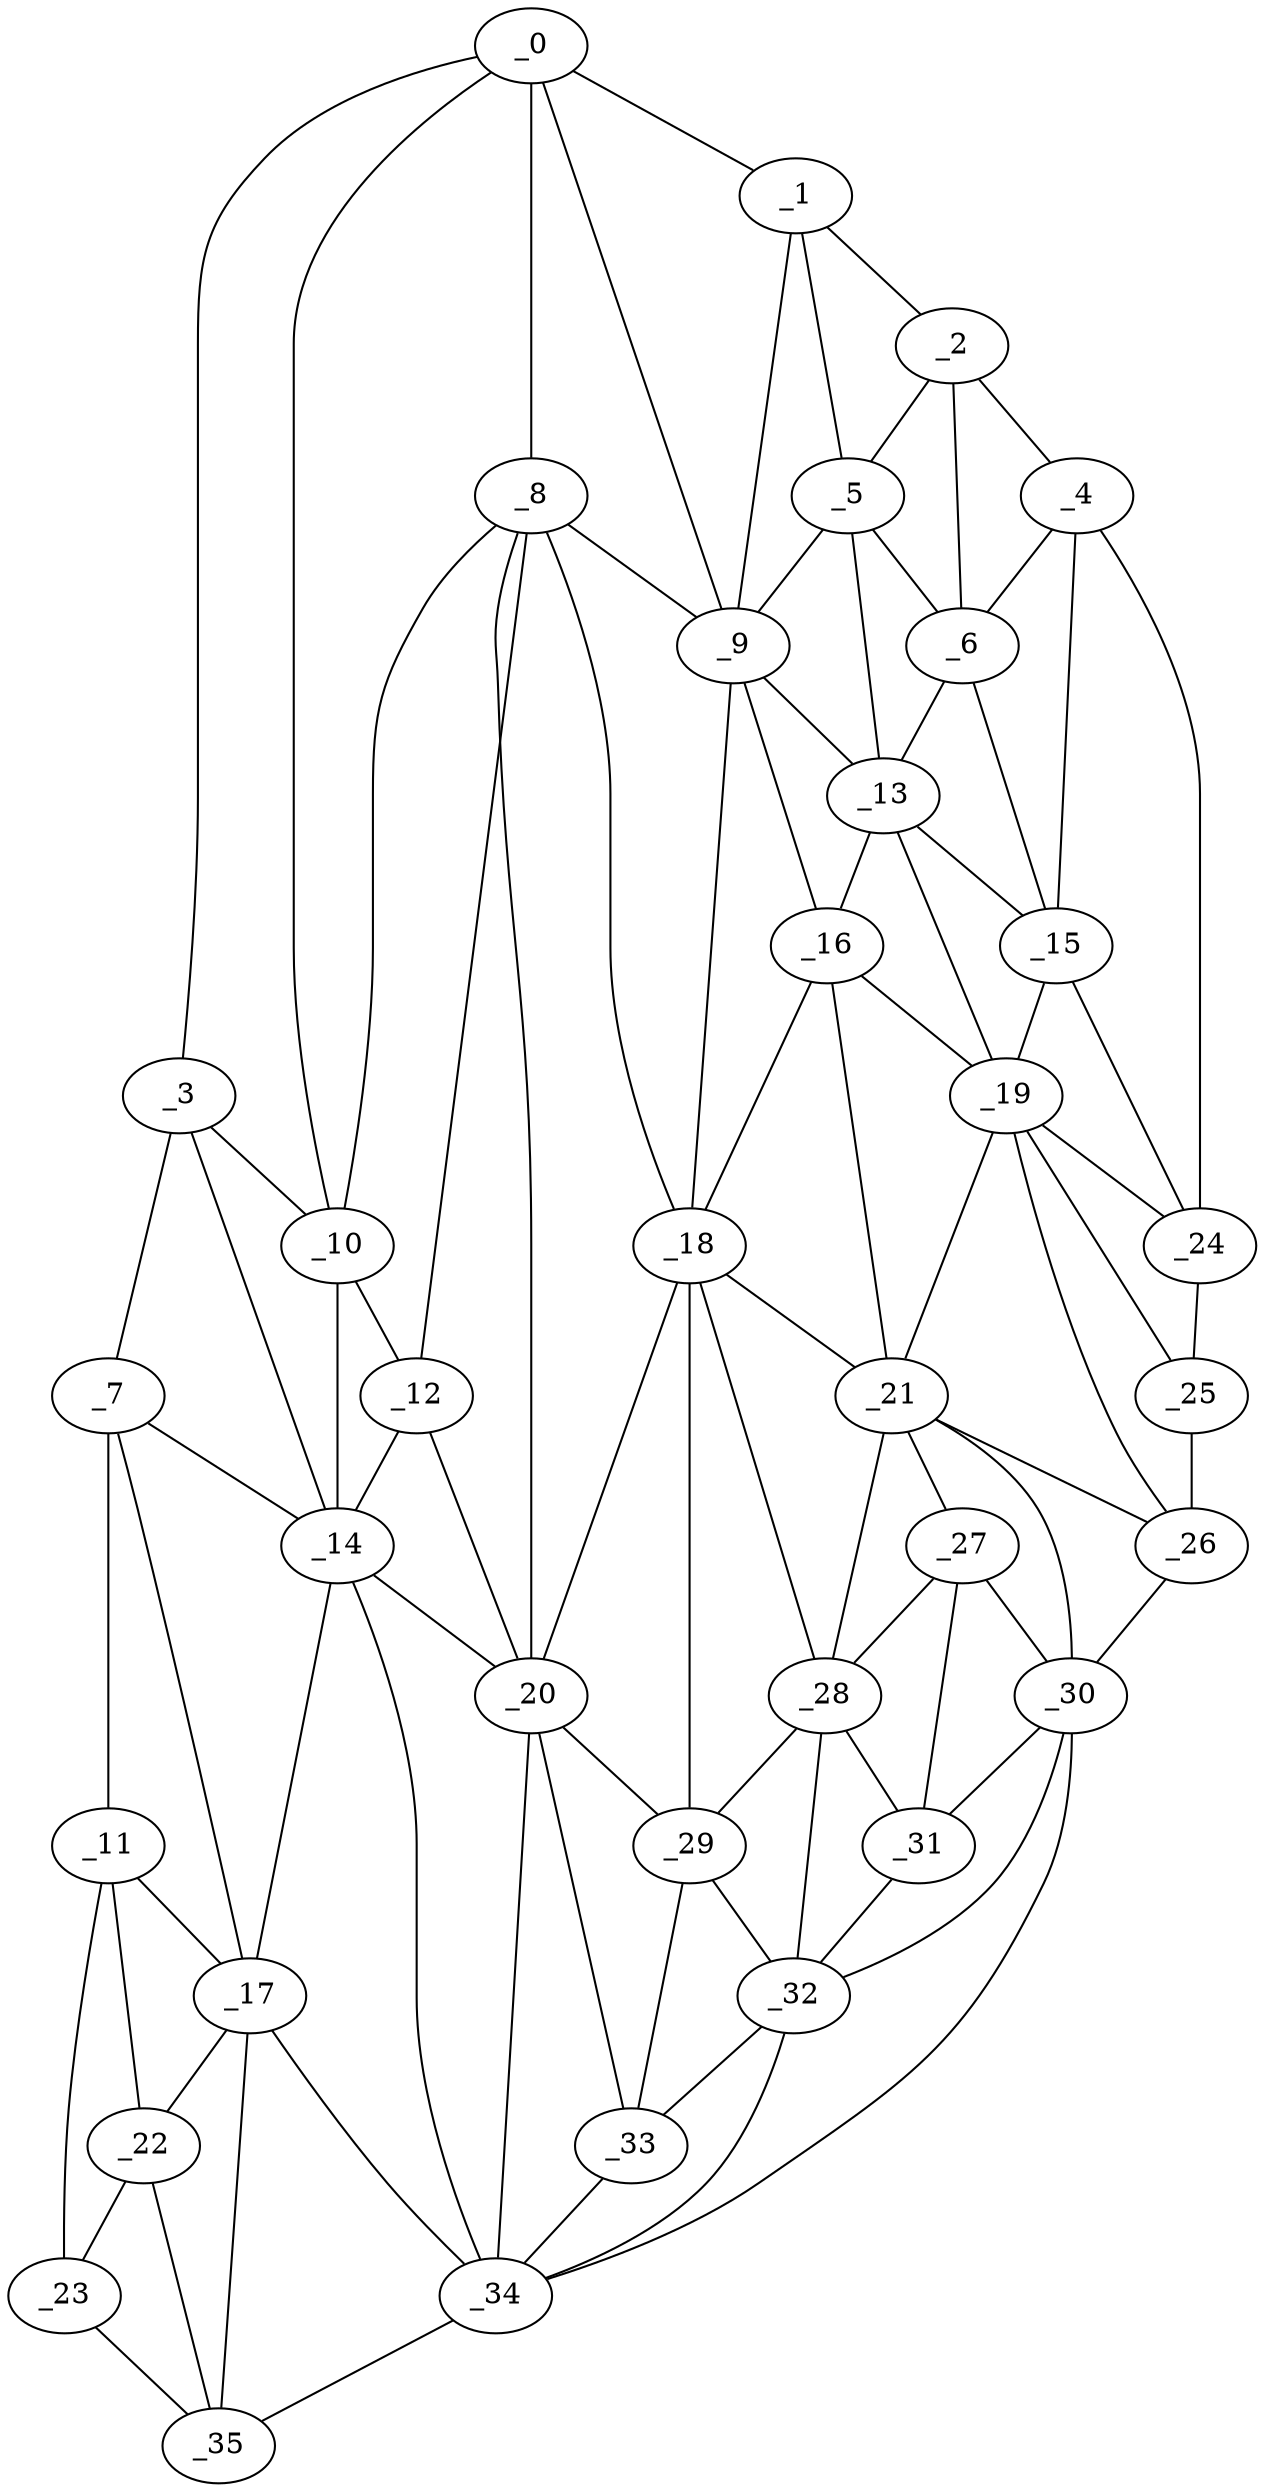 graph "obj14__50.gxl" {
	_0	 [x=34,
		y=66];
	_1	 [x=35,
		y=42];
	_0 -- _1	 [valence=1];
	_3	 [x=39,
		y=102];
	_0 -- _3	 [valence=1];
	_8	 [x=47,
		y=75];
	_0 -- _8	 [valence=1];
	_9	 [x=48,
		y=43];
	_0 -- _9	 [valence=1];
	_10	 [x=49,
		y=88];
	_0 -- _10	 [valence=2];
	_2	 [x=38,
		y=19];
	_1 -- _2	 [valence=1];
	_5	 [x=41,
		y=24];
	_1 -- _5	 [valence=2];
	_1 -- _9	 [valence=1];
	_4	 [x=40,
		y=5];
	_2 -- _4	 [valence=1];
	_2 -- _5	 [valence=2];
	_6	 [x=44,
		y=17];
	_2 -- _6	 [valence=2];
	_7	 [x=46,
		y=114];
	_3 -- _7	 [valence=1];
	_3 -- _10	 [valence=2];
	_14	 [x=59,
		y=100];
	_3 -- _14	 [valence=2];
	_4 -- _6	 [valence=1];
	_15	 [x=61,
		y=12];
	_4 -- _15	 [valence=2];
	_24	 [x=74,
		y=12];
	_4 -- _24	 [valence=1];
	_5 -- _6	 [valence=2];
	_5 -- _9	 [valence=2];
	_13	 [x=59,
		y=23];
	_5 -- _13	 [valence=1];
	_6 -- _13	 [valence=2];
	_6 -- _15	 [valence=2];
	_11	 [x=49,
		y=119];
	_7 -- _11	 [valence=1];
	_7 -- _14	 [valence=2];
	_17	 [x=63,
		y=106];
	_7 -- _17	 [valence=2];
	_8 -- _9	 [valence=2];
	_8 -- _10	 [valence=2];
	_12	 [x=50,
		y=79];
	_8 -- _12	 [valence=2];
	_18	 [x=65,
		y=61];
	_8 -- _18	 [valence=2];
	_20	 [x=66,
		y=68];
	_8 -- _20	 [valence=1];
	_9 -- _13	 [valence=2];
	_16	 [x=61,
		y=39];
	_9 -- _16	 [valence=1];
	_9 -- _18	 [valence=2];
	_10 -- _12	 [valence=1];
	_10 -- _14	 [valence=2];
	_11 -- _17	 [valence=2];
	_22	 [x=68,
		y=119];
	_11 -- _22	 [valence=2];
	_23	 [x=70,
		y=125];
	_11 -- _23	 [valence=1];
	_12 -- _14	 [valence=1];
	_12 -- _20	 [valence=2];
	_13 -- _15	 [valence=2];
	_13 -- _16	 [valence=1];
	_19	 [x=66,
		y=26];
	_13 -- _19	 [valence=2];
	_14 -- _17	 [valence=2];
	_14 -- _20	 [valence=2];
	_34	 [x=97,
		y=77];
	_14 -- _34	 [valence=2];
	_15 -- _19	 [valence=1];
	_15 -- _24	 [valence=2];
	_16 -- _18	 [valence=2];
	_16 -- _19	 [valence=2];
	_21	 [x=68,
		y=41];
	_16 -- _21	 [valence=1];
	_17 -- _22	 [valence=2];
	_17 -- _34	 [valence=2];
	_35	 [x=97,
		y=116];
	_17 -- _35	 [valence=2];
	_18 -- _20	 [valence=1];
	_18 -- _21	 [valence=2];
	_28	 [x=86,
		y=51];
	_18 -- _28	 [valence=2];
	_29	 [x=88,
		y=59];
	_18 -- _29	 [valence=2];
	_19 -- _21	 [valence=1];
	_19 -- _24	 [valence=2];
	_25	 [x=81,
		y=19];
	_19 -- _25	 [valence=1];
	_26	 [x=86,
		y=24];
	_19 -- _26	 [valence=2];
	_20 -- _29	 [valence=2];
	_33	 [x=94,
		y=67];
	_20 -- _33	 [valence=2];
	_20 -- _34	 [valence=1];
	_21 -- _26	 [valence=2];
	_27	 [x=86,
		y=41];
	_21 -- _27	 [valence=2];
	_21 -- _28	 [valence=1];
	_30	 [x=89,
		y=30];
	_21 -- _30	 [valence=2];
	_22 -- _23	 [valence=1];
	_22 -- _35	 [valence=1];
	_23 -- _35	 [valence=1];
	_24 -- _25	 [valence=1];
	_25 -- _26	 [valence=1];
	_26 -- _30	 [valence=1];
	_27 -- _28	 [valence=2];
	_27 -- _30	 [valence=2];
	_31	 [x=89,
		y=46];
	_27 -- _31	 [valence=2];
	_28 -- _29	 [valence=1];
	_28 -- _31	 [valence=1];
	_32	 [x=93,
		y=57];
	_28 -- _32	 [valence=1];
	_29 -- _32	 [valence=2];
	_29 -- _33	 [valence=2];
	_30 -- _31	 [valence=1];
	_30 -- _32	 [valence=2];
	_30 -- _34	 [valence=1];
	_31 -- _32	 [valence=2];
	_32 -- _33	 [valence=1];
	_32 -- _34	 [valence=2];
	_33 -- _34	 [valence=1];
	_34 -- _35	 [valence=1];
}
